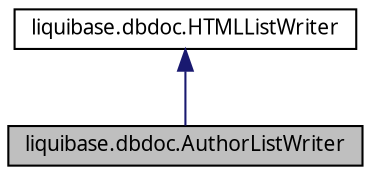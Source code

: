 digraph G
{
  edge [fontname="FreeSans.ttf",fontsize=10,labelfontname="FreeSans.ttf",labelfontsize=10];
  node [fontname="FreeSans.ttf",fontsize=10,shape=record];
  Node1 [label="liquibase.dbdoc.AuthorListWriter",height=0.2,width=0.4,color="black", fillcolor="grey75", style="filled" fontcolor="black"];
  Node2 -> Node1 [dir=back,color="midnightblue",fontsize=10,style="solid",fontname="FreeSans.ttf"];
  Node2 [label="liquibase.dbdoc.HTMLListWriter",height=0.2,width=0.4,color="black", fillcolor="white", style="filled",URL="$classliquibase_1_1dbdoc_1_1_h_t_m_l_list_writer.html"];
}
